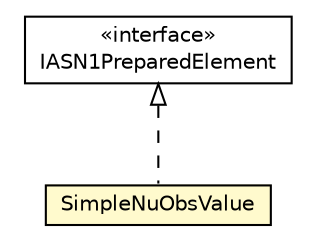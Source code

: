 #!/usr/local/bin/dot
#
# Class diagram 
# Generated by UMLGraph version R5_6-24-gf6e263 (http://www.umlgraph.org/)
#

digraph G {
	edge [fontname="Helvetica",fontsize=10,labelfontname="Helvetica",labelfontsize=10];
	node [fontname="Helvetica",fontsize=10,shape=plaintext];
	nodesep=0.25;
	ranksep=0.5;
	// org.universAAL.lddi.lib.ieeex73std.org.bn.coders.IASN1PreparedElement
	c301067 [label=<<table title="org.universAAL.lddi.lib.ieeex73std.org.bn.coders.IASN1PreparedElement" border="0" cellborder="1" cellspacing="0" cellpadding="2" port="p" href="../../org/bn/coders/IASN1PreparedElement.html">
		<tr><td><table border="0" cellspacing="0" cellpadding="1">
<tr><td align="center" balign="center"> &#171;interface&#187; </td></tr>
<tr><td align="center" balign="center"> IASN1PreparedElement </td></tr>
		</table></td></tr>
		</table>>, URL="../../org/bn/coders/IASN1PreparedElement.html", fontname="Helvetica", fontcolor="black", fontsize=10.0];
	// org.universAAL.lddi.lib.ieeex73std.x73.p20601.SimpleNuObsValue
	c301178 [label=<<table title="org.universAAL.lddi.lib.ieeex73std.x73.p20601.SimpleNuObsValue" border="0" cellborder="1" cellspacing="0" cellpadding="2" port="p" bgcolor="lemonChiffon" href="./SimpleNuObsValue.html">
		<tr><td><table border="0" cellspacing="0" cellpadding="1">
<tr><td align="center" balign="center"> SimpleNuObsValue </td></tr>
		</table></td></tr>
		</table>>, URL="./SimpleNuObsValue.html", fontname="Helvetica", fontcolor="black", fontsize=10.0];
	//org.universAAL.lddi.lib.ieeex73std.x73.p20601.SimpleNuObsValue implements org.universAAL.lddi.lib.ieeex73std.org.bn.coders.IASN1PreparedElement
	c301067:p -> c301178:p [dir=back,arrowtail=empty,style=dashed];
}

